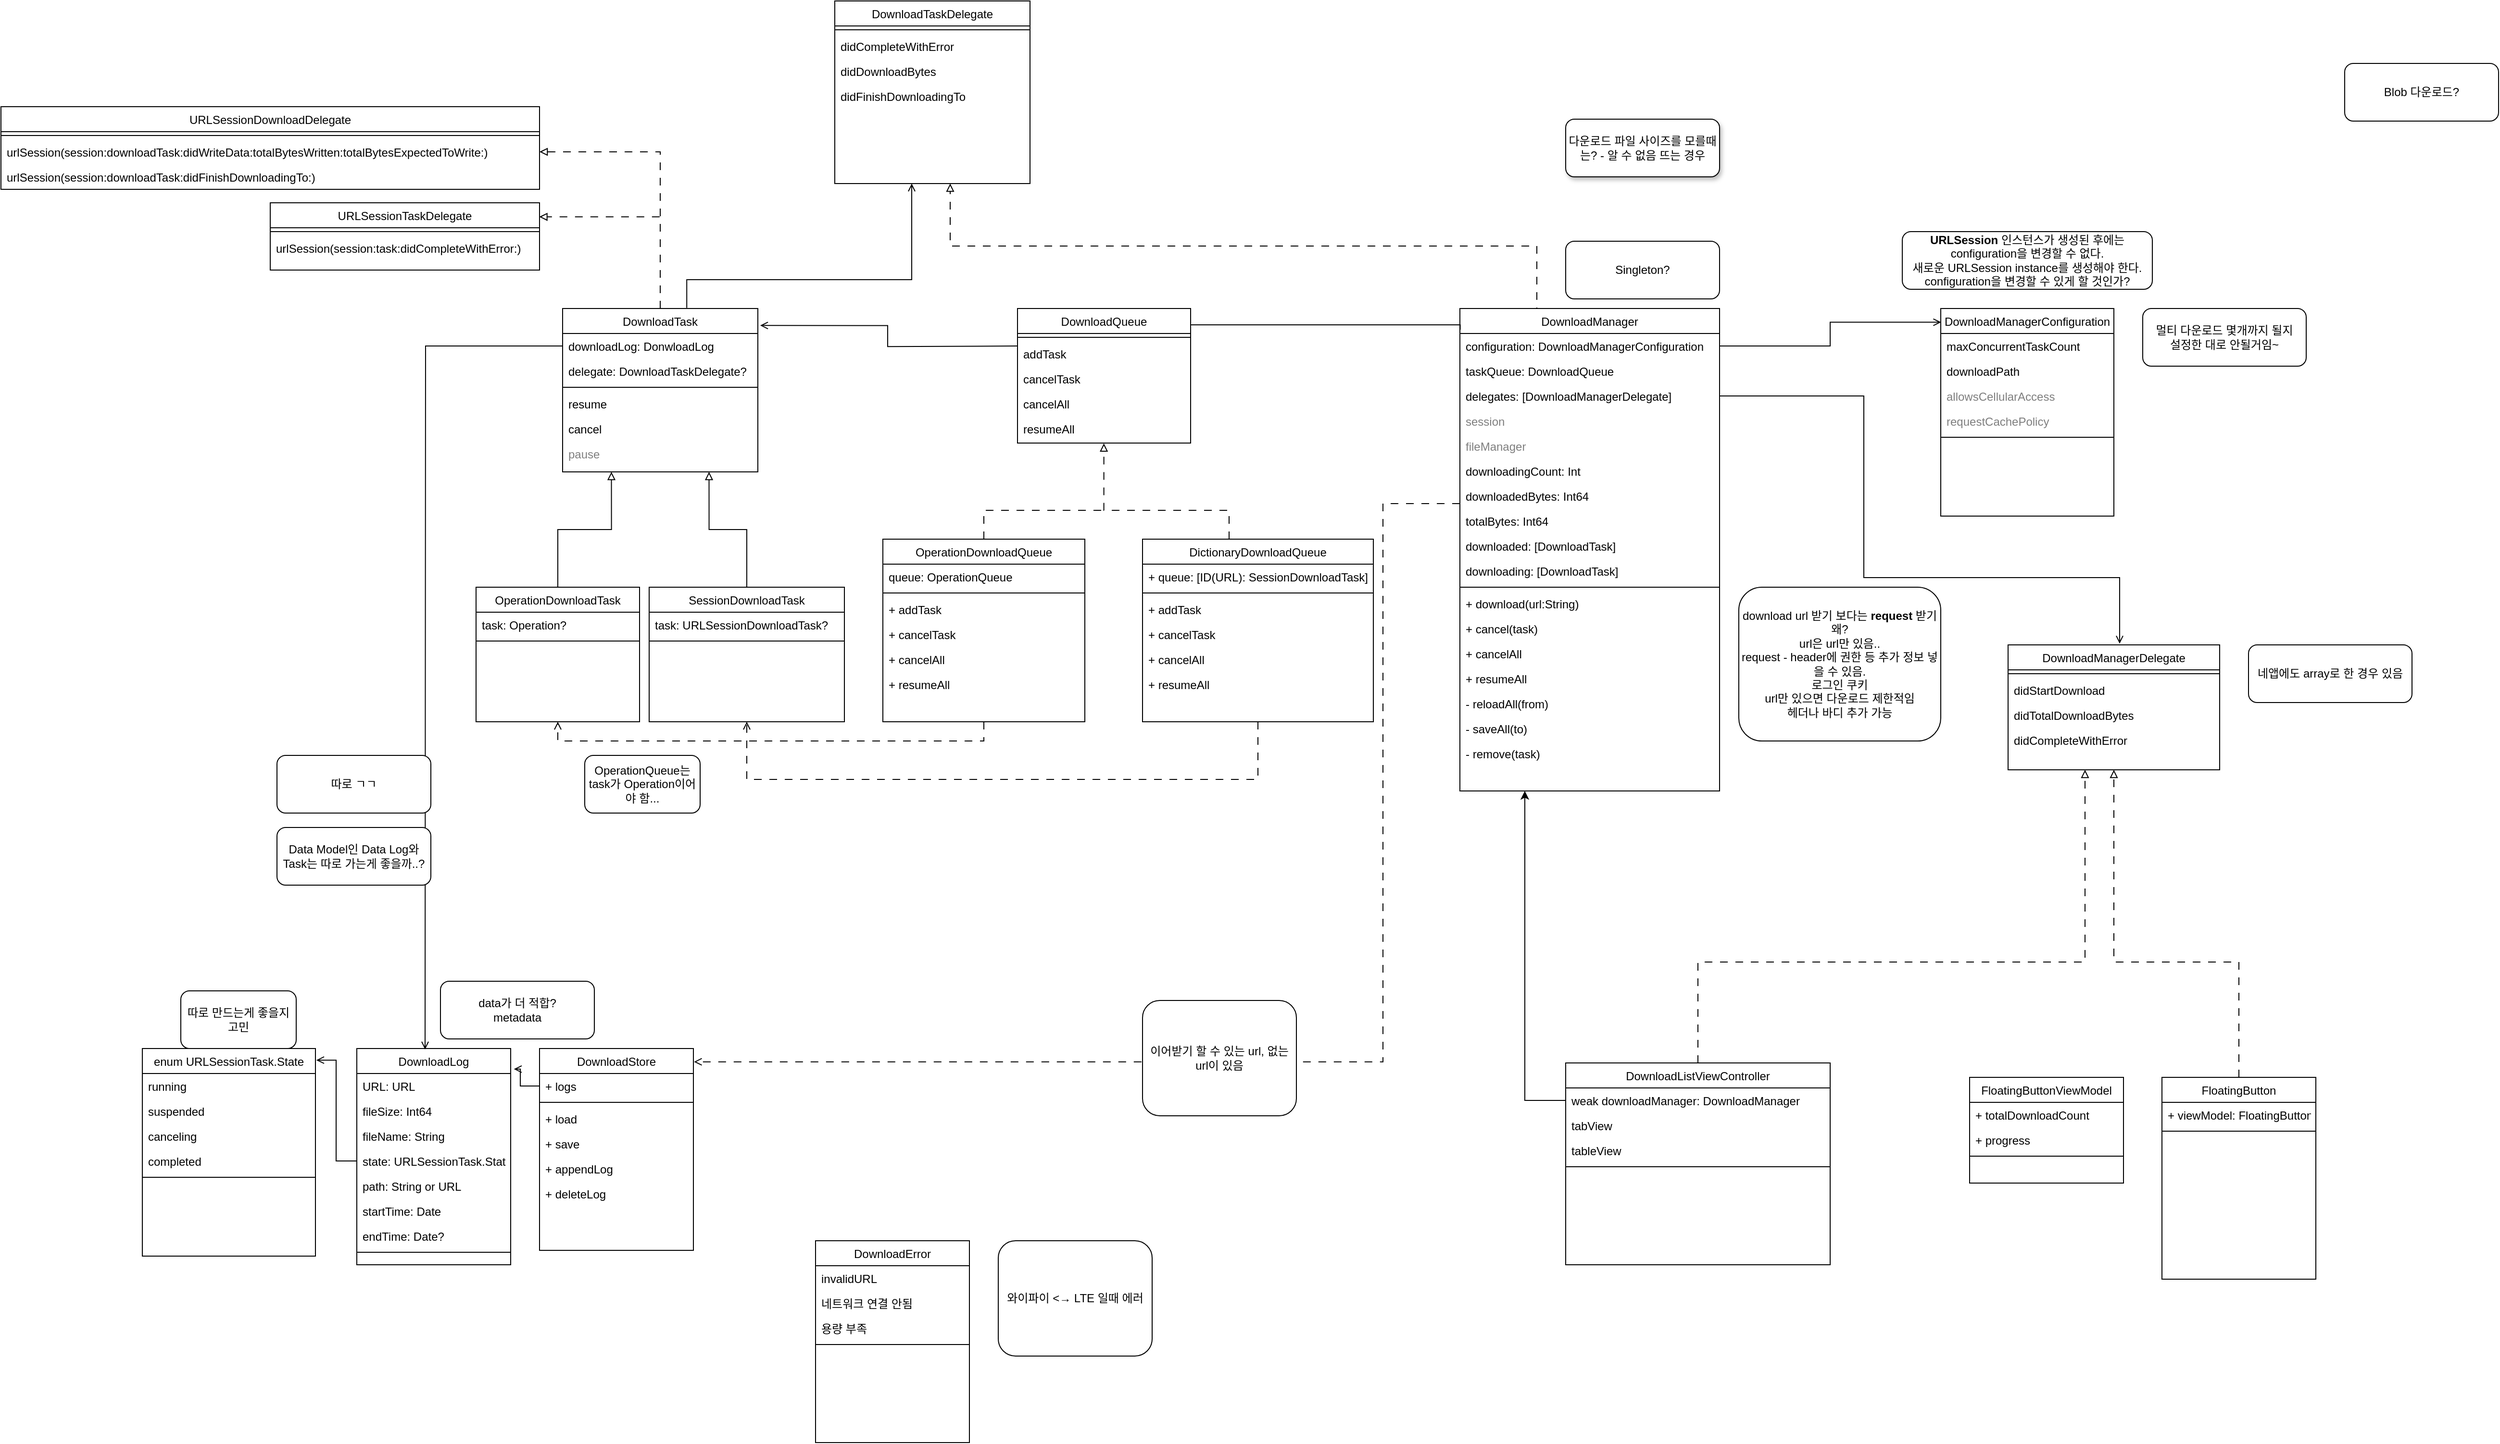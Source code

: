 <mxfile version="24.7.8">
  <diagram id="C5RBs43oDa-KdzZeNtuy" name="Page-1">
    <mxGraphModel dx="4734" dy="3433" grid="1" gridSize="10" guides="1" tooltips="1" connect="1" arrows="1" fold="1" page="1" pageScale="1" pageWidth="827" pageHeight="1169" math="0" shadow="0">
      <root>
        <mxCell id="WIyWlLk6GJQsqaUBKTNV-0" />
        <mxCell id="WIyWlLk6GJQsqaUBKTNV-1" parent="WIyWlLk6GJQsqaUBKTNV-0" />
        <mxCell id="nw4yl1-feg41qcsiGpT8-224" style="edgeStyle=orthogonalEdgeStyle;rounded=0;orthogonalLoop=1;jettySize=auto;html=1;entryX=1;entryY=0.5;entryDx=0;entryDy=0;dashed=1;dashPattern=8 8;endArrow=block;endFill=0;" parent="WIyWlLk6GJQsqaUBKTNV-1" source="zkfFHV4jXpPFQw0GAbJ--0" target="nw4yl1-feg41qcsiGpT8-181" edge="1">
          <mxGeometry relative="1" as="geometry" />
        </mxCell>
        <mxCell id="zkfFHV4jXpPFQw0GAbJ--0" value="DownloadTask" style="swimlane;fontStyle=0;align=center;verticalAlign=top;childLayout=stackLayout;horizontal=1;startSize=26;horizontalStack=0;resizeParent=1;resizeLast=0;collapsible=1;marginBottom=0;rounded=0;shadow=0;strokeWidth=1;" parent="WIyWlLk6GJQsqaUBKTNV-1" vertex="1">
          <mxGeometry x="-413" y="120" width="203" height="170" as="geometry">
            <mxRectangle x="230" y="140" width="160" height="26" as="alternateBounds" />
          </mxGeometry>
        </mxCell>
        <mxCell id="zkfFHV4jXpPFQw0GAbJ--2" value="downloadLog: DonwloadLog" style="text;align=left;verticalAlign=top;spacingLeft=4;spacingRight=4;overflow=hidden;rotatable=0;points=[[0,0.5],[1,0.5]];portConstraint=eastwest;rounded=0;shadow=0;html=0;" parent="zkfFHV4jXpPFQw0GAbJ--0" vertex="1">
          <mxGeometry y="26" width="203" height="26" as="geometry" />
        </mxCell>
        <mxCell id="zkfFHV4jXpPFQw0GAbJ--1" value="delegate: DownloadTaskDelegate?" style="text;align=left;verticalAlign=top;spacingLeft=4;spacingRight=4;overflow=hidden;rotatable=0;points=[[0,0.5],[1,0.5]];portConstraint=eastwest;" parent="zkfFHV4jXpPFQw0GAbJ--0" vertex="1">
          <mxGeometry y="52" width="203" height="26" as="geometry" />
        </mxCell>
        <mxCell id="zkfFHV4jXpPFQw0GAbJ--4" value="" style="line;html=1;strokeWidth=1;align=left;verticalAlign=middle;spacingTop=-1;spacingLeft=3;spacingRight=3;rotatable=0;labelPosition=right;points=[];portConstraint=eastwest;" parent="zkfFHV4jXpPFQw0GAbJ--0" vertex="1">
          <mxGeometry y="78" width="203" height="8" as="geometry" />
        </mxCell>
        <mxCell id="nw4yl1-feg41qcsiGpT8-109" value="resume" style="text;align=left;verticalAlign=top;spacingLeft=4;spacingRight=4;overflow=hidden;rotatable=0;points=[[0,0.5],[1,0.5]];portConstraint=eastwest;rounded=0;shadow=0;html=0;" parent="zkfFHV4jXpPFQw0GAbJ--0" vertex="1">
          <mxGeometry y="86" width="203" height="26" as="geometry" />
        </mxCell>
        <mxCell id="nw4yl1-feg41qcsiGpT8-112" value="cancel" style="text;align=left;verticalAlign=top;spacingLeft=4;spacingRight=4;overflow=hidden;rotatable=0;points=[[0,0.5],[1,0.5]];portConstraint=eastwest;rounded=0;shadow=0;html=0;" parent="zkfFHV4jXpPFQw0GAbJ--0" vertex="1">
          <mxGeometry y="112" width="203" height="26" as="geometry" />
        </mxCell>
        <mxCell id="nw4yl1-feg41qcsiGpT8-111" value="pause" style="text;align=left;verticalAlign=top;spacingLeft=4;spacingRight=4;overflow=hidden;rotatable=0;points=[[0,0.5],[1,0.5]];portConstraint=eastwest;rounded=0;shadow=0;html=0;textOpacity=50;" parent="zkfFHV4jXpPFQw0GAbJ--0" vertex="1">
          <mxGeometry y="138" width="203" height="26" as="geometry" />
        </mxCell>
        <mxCell id="zkfFHV4jXpPFQw0GAbJ--17" value="DownloadManager" style="swimlane;fontStyle=0;align=center;verticalAlign=top;childLayout=stackLayout;horizontal=1;startSize=26;horizontalStack=0;resizeParent=1;resizeLast=0;collapsible=1;marginBottom=0;rounded=0;shadow=0;strokeWidth=1;" parent="WIyWlLk6GJQsqaUBKTNV-1" vertex="1">
          <mxGeometry x="520" y="120" width="270" height="502" as="geometry">
            <mxRectangle x="550" y="140" width="160" height="26" as="alternateBounds" />
          </mxGeometry>
        </mxCell>
        <mxCell id="zkfFHV4jXpPFQw0GAbJ--18" value="configuration: DownloadManagerConfiguration" style="text;align=left;verticalAlign=top;spacingLeft=4;spacingRight=4;overflow=hidden;rotatable=0;points=[[0,0.5],[1,0.5]];portConstraint=eastwest;" parent="zkfFHV4jXpPFQw0GAbJ--17" vertex="1">
          <mxGeometry y="26" width="270" height="26" as="geometry" />
        </mxCell>
        <mxCell id="zkfFHV4jXpPFQw0GAbJ--19" value="taskQueue: DownloadQueue" style="text;align=left;verticalAlign=top;spacingLeft=4;spacingRight=4;overflow=hidden;rotatable=0;points=[[0,0.5],[1,0.5]];portConstraint=eastwest;rounded=0;shadow=0;html=0;" parent="zkfFHV4jXpPFQw0GAbJ--17" vertex="1">
          <mxGeometry y="52" width="270" height="26" as="geometry" />
        </mxCell>
        <mxCell id="nw4yl1-feg41qcsiGpT8-95" value="delegates: [DownloadManagerDelegate]" style="text;align=left;verticalAlign=top;spacingLeft=4;spacingRight=4;overflow=hidden;rotatable=0;points=[[0,0.5],[1,0.5]];portConstraint=eastwest;rounded=0;shadow=0;html=0;" parent="zkfFHV4jXpPFQw0GAbJ--17" vertex="1">
          <mxGeometry y="78" width="270" height="26" as="geometry" />
        </mxCell>
        <mxCell id="nw4yl1-feg41qcsiGpT8-125" value="session" style="text;align=left;verticalAlign=top;spacingLeft=4;spacingRight=4;overflow=hidden;rotatable=0;points=[[0,0.5],[1,0.5]];portConstraint=eastwest;rounded=0;shadow=0;html=0;textOpacity=50;" parent="zkfFHV4jXpPFQw0GAbJ--17" vertex="1">
          <mxGeometry y="104" width="270" height="26" as="geometry" />
        </mxCell>
        <mxCell id="nw4yl1-feg41qcsiGpT8-126" value="fileManager" style="text;align=left;verticalAlign=top;spacingLeft=4;spacingRight=4;overflow=hidden;rotatable=0;points=[[0,0.5],[1,0.5]];portConstraint=eastwest;rounded=0;shadow=0;html=0;textOpacity=50;" parent="zkfFHV4jXpPFQw0GAbJ--17" vertex="1">
          <mxGeometry y="130" width="270" height="26" as="geometry" />
        </mxCell>
        <mxCell id="nw4yl1-feg41qcsiGpT8-123" value="downloadingCount: Int" style="text;align=left;verticalAlign=top;spacingLeft=4;spacingRight=4;overflow=hidden;rotatable=0;points=[[0,0.5],[1,0.5]];portConstraint=eastwest;rounded=0;shadow=0;html=0;" parent="zkfFHV4jXpPFQw0GAbJ--17" vertex="1">
          <mxGeometry y="156" width="270" height="26" as="geometry" />
        </mxCell>
        <mxCell id="nw4yl1-feg41qcsiGpT8-124" value="downloadedBytes: Int64" style="text;align=left;verticalAlign=top;spacingLeft=4;spacingRight=4;overflow=hidden;rotatable=0;points=[[0,0.5],[1,0.5]];portConstraint=eastwest;rounded=0;shadow=0;html=0;" parent="zkfFHV4jXpPFQw0GAbJ--17" vertex="1">
          <mxGeometry y="182" width="270" height="26" as="geometry" />
        </mxCell>
        <mxCell id="nw4yl1-feg41qcsiGpT8-122" value="totalBytes: Int64" style="text;align=left;verticalAlign=top;spacingLeft=4;spacingRight=4;overflow=hidden;rotatable=0;points=[[0,0.5],[1,0.5]];portConstraint=eastwest;rounded=0;shadow=0;html=0;" parent="zkfFHV4jXpPFQw0GAbJ--17" vertex="1">
          <mxGeometry y="208" width="270" height="26" as="geometry" />
        </mxCell>
        <mxCell id="nw4yl1-feg41qcsiGpT8-238" value="downloaded: [DownloadTask]" style="text;align=left;verticalAlign=top;spacingLeft=4;spacingRight=4;overflow=hidden;rotatable=0;points=[[0,0.5],[1,0.5]];portConstraint=eastwest;rounded=0;shadow=0;html=0;" parent="zkfFHV4jXpPFQw0GAbJ--17" vertex="1">
          <mxGeometry y="234" width="270" height="26" as="geometry" />
        </mxCell>
        <mxCell id="nw4yl1-feg41qcsiGpT8-237" value="downloading: [DownloadTask]" style="text;align=left;verticalAlign=top;spacingLeft=4;spacingRight=4;overflow=hidden;rotatable=0;points=[[0,0.5],[1,0.5]];portConstraint=eastwest;rounded=0;shadow=0;html=0;" parent="zkfFHV4jXpPFQw0GAbJ--17" vertex="1">
          <mxGeometry y="260" width="270" height="26" as="geometry" />
        </mxCell>
        <mxCell id="zkfFHV4jXpPFQw0GAbJ--23" value="" style="line;html=1;strokeWidth=1;align=left;verticalAlign=middle;spacingTop=-1;spacingLeft=3;spacingRight=3;rotatable=0;labelPosition=right;points=[];portConstraint=eastwest;" parent="zkfFHV4jXpPFQw0GAbJ--17" vertex="1">
          <mxGeometry y="286" width="270" height="8" as="geometry" />
        </mxCell>
        <mxCell id="zkfFHV4jXpPFQw0GAbJ--24" value="+ download(url:String)" style="text;align=left;verticalAlign=top;spacingLeft=4;spacingRight=4;overflow=hidden;rotatable=0;points=[[0,0.5],[1,0.5]];portConstraint=eastwest;" parent="zkfFHV4jXpPFQw0GAbJ--17" vertex="1">
          <mxGeometry y="294" width="270" height="26" as="geometry" />
        </mxCell>
        <mxCell id="nw4yl1-feg41qcsiGpT8-80" value="+ cancel(task)" style="text;align=left;verticalAlign=top;spacingLeft=4;spacingRight=4;overflow=hidden;rotatable=0;points=[[0,0.5],[1,0.5]];portConstraint=eastwest;" parent="zkfFHV4jXpPFQw0GAbJ--17" vertex="1">
          <mxGeometry y="320" width="270" height="26" as="geometry" />
        </mxCell>
        <mxCell id="zkfFHV4jXpPFQw0GAbJ--25" value="+ cancelAll" style="text;align=left;verticalAlign=top;spacingLeft=4;spacingRight=4;overflow=hidden;rotatable=0;points=[[0,0.5],[1,0.5]];portConstraint=eastwest;" parent="zkfFHV4jXpPFQw0GAbJ--17" vertex="1">
          <mxGeometry y="346" width="270" height="26" as="geometry" />
        </mxCell>
        <mxCell id="nw4yl1-feg41qcsiGpT8-79" value="+ resumeAll" style="text;align=left;verticalAlign=top;spacingLeft=4;spacingRight=4;overflow=hidden;rotatable=0;points=[[0,0.5],[1,0.5]];portConstraint=eastwest;" parent="zkfFHV4jXpPFQw0GAbJ--17" vertex="1">
          <mxGeometry y="372" width="270" height="26" as="geometry" />
        </mxCell>
        <mxCell id="nw4yl1-feg41qcsiGpT8-93" value="- reloadAll(from)" style="text;align=left;verticalAlign=top;spacingLeft=4;spacingRight=4;overflow=hidden;rotatable=0;points=[[0,0.5],[1,0.5]];portConstraint=eastwest;" parent="zkfFHV4jXpPFQw0GAbJ--17" vertex="1">
          <mxGeometry y="398" width="270" height="26" as="geometry" />
        </mxCell>
        <mxCell id="nw4yl1-feg41qcsiGpT8-233" value="- saveAll(to)" style="text;align=left;verticalAlign=top;spacingLeft=4;spacingRight=4;overflow=hidden;rotatable=0;points=[[0,0.5],[1,0.5]];portConstraint=eastwest;" parent="zkfFHV4jXpPFQw0GAbJ--17" vertex="1">
          <mxGeometry y="424" width="270" height="26" as="geometry" />
        </mxCell>
        <mxCell id="nw4yl1-feg41qcsiGpT8-94" value="- remove(task)" style="text;align=left;verticalAlign=top;spacingLeft=4;spacingRight=4;overflow=hidden;rotatable=0;points=[[0,0.5],[1,0.5]];portConstraint=eastwest;" parent="zkfFHV4jXpPFQw0GAbJ--17" vertex="1">
          <mxGeometry y="450" width="270" height="26" as="geometry" />
        </mxCell>
        <mxCell id="nw4yl1-feg41qcsiGpT8-0" value="DownloadLog" style="swimlane;fontStyle=0;align=center;verticalAlign=top;childLayout=stackLayout;horizontal=1;startSize=26;horizontalStack=0;resizeParent=1;resizeLast=0;collapsible=1;marginBottom=0;rounded=0;shadow=0;strokeWidth=1;" parent="WIyWlLk6GJQsqaUBKTNV-1" vertex="1">
          <mxGeometry x="-627" y="890" width="160" height="225" as="geometry">
            <mxRectangle x="590" y="410" width="160" height="26" as="alternateBounds" />
          </mxGeometry>
        </mxCell>
        <mxCell id="nw4yl1-feg41qcsiGpT8-1" value="URL: URL" style="text;align=left;verticalAlign=top;spacingLeft=4;spacingRight=4;overflow=hidden;rotatable=0;points=[[0,0.5],[1,0.5]];portConstraint=eastwest;" parent="nw4yl1-feg41qcsiGpT8-0" vertex="1">
          <mxGeometry y="26" width="160" height="26" as="geometry" />
        </mxCell>
        <mxCell id="nw4yl1-feg41qcsiGpT8-2" value="fileSize: Int64" style="text;align=left;verticalAlign=top;spacingLeft=4;spacingRight=4;overflow=hidden;rotatable=0;points=[[0,0.5],[1,0.5]];portConstraint=eastwest;rounded=0;shadow=0;html=0;" parent="nw4yl1-feg41qcsiGpT8-0" vertex="1">
          <mxGeometry y="52" width="160" height="26" as="geometry" />
        </mxCell>
        <mxCell id="nw4yl1-feg41qcsiGpT8-3" value="fileName: String" style="text;align=left;verticalAlign=top;spacingLeft=4;spacingRight=4;overflow=hidden;rotatable=0;points=[[0,0.5],[1,0.5]];portConstraint=eastwest;rounded=0;shadow=0;html=0;" parent="nw4yl1-feg41qcsiGpT8-0" vertex="1">
          <mxGeometry y="78" width="160" height="26" as="geometry" />
        </mxCell>
        <mxCell id="nw4yl1-feg41qcsiGpT8-4" value="state: URLSessionTask.State" style="text;align=left;verticalAlign=top;spacingLeft=4;spacingRight=4;overflow=hidden;rotatable=0;points=[[0,0.5],[1,0.5]];portConstraint=eastwest;rounded=0;shadow=0;html=0;" parent="nw4yl1-feg41qcsiGpT8-0" vertex="1">
          <mxGeometry y="104" width="160" height="26" as="geometry" />
        </mxCell>
        <mxCell id="nw4yl1-feg41qcsiGpT8-11" value="path: String or URL" style="text;align=left;verticalAlign=top;spacingLeft=4;spacingRight=4;overflow=hidden;rotatable=0;points=[[0,0.5],[1,0.5]];portConstraint=eastwest;rounded=0;shadow=0;html=0;" parent="nw4yl1-feg41qcsiGpT8-0" vertex="1">
          <mxGeometry y="130" width="160" height="26" as="geometry" />
        </mxCell>
        <mxCell id="nw4yl1-feg41qcsiGpT8-10" value="startTime: Date" style="text;align=left;verticalAlign=top;spacingLeft=4;spacingRight=4;overflow=hidden;rotatable=0;points=[[0,0.5],[1,0.5]];portConstraint=eastwest;rounded=0;shadow=0;html=0;" parent="nw4yl1-feg41qcsiGpT8-0" vertex="1">
          <mxGeometry y="156" width="160" height="26" as="geometry" />
        </mxCell>
        <mxCell id="nw4yl1-feg41qcsiGpT8-5" value="endTime: Date?" style="text;align=left;verticalAlign=top;spacingLeft=4;spacingRight=4;overflow=hidden;rotatable=0;points=[[0,0.5],[1,0.5]];portConstraint=eastwest;rounded=0;shadow=0;html=0;" parent="nw4yl1-feg41qcsiGpT8-0" vertex="1">
          <mxGeometry y="182" width="160" height="26" as="geometry" />
        </mxCell>
        <mxCell id="nw4yl1-feg41qcsiGpT8-21" value="" style="line;html=1;strokeWidth=1;align=left;verticalAlign=middle;spacingTop=-1;spacingLeft=3;spacingRight=3;rotatable=0;labelPosition=right;points=[];portConstraint=eastwest;" parent="nw4yl1-feg41qcsiGpT8-0" vertex="1">
          <mxGeometry y="208" width="160" height="8" as="geometry" />
        </mxCell>
        <mxCell id="nw4yl1-feg41qcsiGpT8-12" value="DownloadStore" style="swimlane;fontStyle=0;align=center;verticalAlign=top;childLayout=stackLayout;horizontal=1;startSize=26;horizontalStack=0;resizeParent=1;resizeLast=0;collapsible=1;marginBottom=0;rounded=0;shadow=0;strokeWidth=1;" parent="WIyWlLk6GJQsqaUBKTNV-1" vertex="1">
          <mxGeometry x="-437" y="890" width="160" height="210" as="geometry">
            <mxRectangle x="590" y="410" width="160" height="26" as="alternateBounds" />
          </mxGeometry>
        </mxCell>
        <mxCell id="nw4yl1-feg41qcsiGpT8-13" value="+ logs" style="text;align=left;verticalAlign=top;spacingLeft=4;spacingRight=4;overflow=hidden;rotatable=0;points=[[0,0.5],[1,0.5]];portConstraint=eastwest;" parent="nw4yl1-feg41qcsiGpT8-12" vertex="1">
          <mxGeometry y="26" width="160" height="26" as="geometry" />
        </mxCell>
        <mxCell id="nw4yl1-feg41qcsiGpT8-20" value="" style="line;html=1;strokeWidth=1;align=left;verticalAlign=middle;spacingTop=-1;spacingLeft=3;spacingRight=3;rotatable=0;labelPosition=right;points=[];portConstraint=eastwest;" parent="nw4yl1-feg41qcsiGpT8-12" vertex="1">
          <mxGeometry y="52" width="160" height="8" as="geometry" />
        </mxCell>
        <mxCell id="nw4yl1-feg41qcsiGpT8-24" value="+ load" style="text;align=left;verticalAlign=top;spacingLeft=4;spacingRight=4;overflow=hidden;rotatable=0;points=[[0,0.5],[1,0.5]];portConstraint=eastwest;" parent="nw4yl1-feg41qcsiGpT8-12" vertex="1">
          <mxGeometry y="60" width="160" height="26" as="geometry" />
        </mxCell>
        <mxCell id="nw4yl1-feg41qcsiGpT8-25" value="+ save" style="text;align=left;verticalAlign=top;spacingLeft=4;spacingRight=4;overflow=hidden;rotatable=0;points=[[0,0.5],[1,0.5]];portConstraint=eastwest;" parent="nw4yl1-feg41qcsiGpT8-12" vertex="1">
          <mxGeometry y="86" width="160" height="26" as="geometry" />
        </mxCell>
        <mxCell id="nw4yl1-feg41qcsiGpT8-26" value="+ appendLog" style="text;align=left;verticalAlign=top;spacingLeft=4;spacingRight=4;overflow=hidden;rotatable=0;points=[[0,0.5],[1,0.5]];portConstraint=eastwest;" parent="nw4yl1-feg41qcsiGpT8-12" vertex="1">
          <mxGeometry y="112" width="160" height="26" as="geometry" />
        </mxCell>
        <mxCell id="nw4yl1-feg41qcsiGpT8-27" value="+ deleteLog" style="text;align=left;verticalAlign=top;spacingLeft=4;spacingRight=4;overflow=hidden;rotatable=0;points=[[0,0.5],[1,0.5]];portConstraint=eastwest;" parent="nw4yl1-feg41qcsiGpT8-12" vertex="1">
          <mxGeometry y="138" width="160" height="26" as="geometry" />
        </mxCell>
        <mxCell id="nw4yl1-feg41qcsiGpT8-23" value="" style="edgeStyle=orthogonalEdgeStyle;rounded=0;orthogonalLoop=1;jettySize=auto;html=1;endArrow=open;endFill=0;entryX=1.021;entryY=0.095;entryDx=0;entryDy=0;entryPerimeter=0;" parent="WIyWlLk6GJQsqaUBKTNV-1" source="nw4yl1-feg41qcsiGpT8-13" target="nw4yl1-feg41qcsiGpT8-0" edge="1">
          <mxGeometry relative="1" as="geometry" />
        </mxCell>
        <mxCell id="nw4yl1-feg41qcsiGpT8-28" value="DownloadManagerConfiguration" style="swimlane;fontStyle=0;align=center;verticalAlign=top;childLayout=stackLayout;horizontal=1;startSize=26;horizontalStack=0;resizeParent=1;resizeLast=0;collapsible=1;marginBottom=0;rounded=0;shadow=0;strokeWidth=1;" parent="WIyWlLk6GJQsqaUBKTNV-1" vertex="1">
          <mxGeometry x="1020" y="120" width="180" height="216" as="geometry">
            <mxRectangle x="550" y="140" width="160" height="26" as="alternateBounds" />
          </mxGeometry>
        </mxCell>
        <mxCell id="nw4yl1-feg41qcsiGpT8-29" value="maxConcurrentTaskCount" style="text;align=left;verticalAlign=top;spacingLeft=4;spacingRight=4;overflow=hidden;rotatable=0;points=[[0,0.5],[1,0.5]];portConstraint=eastwest;" parent="nw4yl1-feg41qcsiGpT8-28" vertex="1">
          <mxGeometry y="26" width="180" height="26" as="geometry" />
        </mxCell>
        <mxCell id="nw4yl1-feg41qcsiGpT8-30" value="downloadPath" style="text;align=left;verticalAlign=top;spacingLeft=4;spacingRight=4;overflow=hidden;rotatable=0;points=[[0,0.5],[1,0.5]];portConstraint=eastwest;rounded=0;shadow=0;html=0;" parent="nw4yl1-feg41qcsiGpT8-28" vertex="1">
          <mxGeometry y="52" width="180" height="26" as="geometry" />
        </mxCell>
        <mxCell id="nw4yl1-feg41qcsiGpT8-55" value="allowsCellularAccess" style="text;align=left;verticalAlign=top;spacingLeft=4;spacingRight=4;overflow=hidden;rotatable=0;points=[[0,0.5],[1,0.5]];portConstraint=eastwest;rounded=0;shadow=0;html=0;textOpacity=50;" parent="nw4yl1-feg41qcsiGpT8-28" vertex="1">
          <mxGeometry y="78" width="180" height="26" as="geometry" />
        </mxCell>
        <mxCell id="nw4yl1-feg41qcsiGpT8-54" value="requestCachePolicy" style="text;align=left;verticalAlign=top;spacingLeft=4;spacingRight=4;overflow=hidden;rotatable=0;points=[[0,0.5],[1,0.5]];portConstraint=eastwest;rounded=0;shadow=0;html=0;textOpacity=50;" parent="nw4yl1-feg41qcsiGpT8-28" vertex="1">
          <mxGeometry y="104" width="180" height="26" as="geometry" />
        </mxCell>
        <mxCell id="nw4yl1-feg41qcsiGpT8-34" value="" style="line;html=1;strokeWidth=1;align=left;verticalAlign=middle;spacingTop=-1;spacingLeft=3;spacingRight=3;rotatable=0;labelPosition=right;points=[];portConstraint=eastwest;" parent="nw4yl1-feg41qcsiGpT8-28" vertex="1">
          <mxGeometry y="130" width="180" height="8" as="geometry" />
        </mxCell>
        <mxCell id="nw4yl1-feg41qcsiGpT8-43" value="enum URLSessionTask.State" style="swimlane;fontStyle=0;align=center;verticalAlign=top;childLayout=stackLayout;horizontal=1;startSize=26;horizontalStack=0;resizeParent=1;resizeLast=0;collapsible=1;marginBottom=0;rounded=0;shadow=0;strokeWidth=1;" parent="WIyWlLk6GJQsqaUBKTNV-1" vertex="1">
          <mxGeometry x="-850" y="890" width="180" height="216" as="geometry">
            <mxRectangle x="550" y="140" width="160" height="26" as="alternateBounds" />
          </mxGeometry>
        </mxCell>
        <mxCell id="nw4yl1-feg41qcsiGpT8-44" value="running" style="text;align=left;verticalAlign=top;spacingLeft=4;spacingRight=4;overflow=hidden;rotatable=0;points=[[0,0.5],[1,0.5]];portConstraint=eastwest;" parent="nw4yl1-feg41qcsiGpT8-43" vertex="1">
          <mxGeometry y="26" width="180" height="26" as="geometry" />
        </mxCell>
        <mxCell id="nw4yl1-feg41qcsiGpT8-45" value="suspended" style="text;align=left;verticalAlign=top;spacingLeft=4;spacingRight=4;overflow=hidden;rotatable=0;points=[[0,0.5],[1,0.5]];portConstraint=eastwest;rounded=0;shadow=0;html=0;" parent="nw4yl1-feg41qcsiGpT8-43" vertex="1">
          <mxGeometry y="52" width="180" height="26" as="geometry" />
        </mxCell>
        <mxCell id="nw4yl1-feg41qcsiGpT8-46" value="canceling" style="text;align=left;verticalAlign=top;spacingLeft=4;spacingRight=4;overflow=hidden;rotatable=0;points=[[0,0.5],[1,0.5]];portConstraint=eastwest;rounded=0;shadow=0;html=0;" parent="nw4yl1-feg41qcsiGpT8-43" vertex="1">
          <mxGeometry y="78" width="180" height="26" as="geometry" />
        </mxCell>
        <mxCell id="nw4yl1-feg41qcsiGpT8-47" value="completed" style="text;align=left;verticalAlign=top;spacingLeft=4;spacingRight=4;overflow=hidden;rotatable=0;points=[[0,0.5],[1,0.5]];portConstraint=eastwest;rounded=0;shadow=0;html=0;" parent="nw4yl1-feg41qcsiGpT8-43" vertex="1">
          <mxGeometry y="104" width="180" height="26" as="geometry" />
        </mxCell>
        <mxCell id="nw4yl1-feg41qcsiGpT8-49" value="" style="line;html=1;strokeWidth=1;align=left;verticalAlign=middle;spacingTop=-1;spacingLeft=3;spacingRight=3;rotatable=0;labelPosition=right;points=[];portConstraint=eastwest;" parent="nw4yl1-feg41qcsiGpT8-43" vertex="1">
          <mxGeometry y="130" width="180" height="8" as="geometry" />
        </mxCell>
        <mxCell id="nw4yl1-feg41qcsiGpT8-52" value="" style="edgeStyle=orthogonalEdgeStyle;rounded=0;orthogonalLoop=1;jettySize=auto;html=1;entryX=1.005;entryY=0.056;entryDx=0;entryDy=0;entryPerimeter=0;endArrow=open;endFill=0;" parent="WIyWlLk6GJQsqaUBKTNV-1" source="nw4yl1-feg41qcsiGpT8-4" target="nw4yl1-feg41qcsiGpT8-43" edge="1">
          <mxGeometry relative="1" as="geometry" />
        </mxCell>
        <mxCell id="nw4yl1-feg41qcsiGpT8-188" style="edgeStyle=orthogonalEdgeStyle;rounded=0;orthogonalLoop=1;jettySize=auto;html=1;dashed=1;dashPattern=8 8;endArrow=block;endFill=0;exitX=0.5;exitY=0;exitDx=0;exitDy=0;" parent="WIyWlLk6GJQsqaUBKTNV-1" source="zkfFHV4jXpPFQw0GAbJ--17" edge="1">
          <mxGeometry relative="1" as="geometry">
            <mxPoint x="-10" y="-10" as="targetPoint" />
            <Array as="points">
              <mxPoint x="600" y="55" />
              <mxPoint x="-10" y="55" />
            </Array>
          </mxGeometry>
        </mxCell>
        <mxCell id="nw4yl1-feg41qcsiGpT8-64" value="DownloadQueue" style="swimlane;fontStyle=0;align=center;verticalAlign=top;childLayout=stackLayout;horizontal=1;startSize=26;horizontalStack=0;resizeParent=1;resizeLast=0;collapsible=1;marginBottom=0;rounded=0;shadow=0;strokeWidth=1;" parent="WIyWlLk6GJQsqaUBKTNV-1" vertex="1">
          <mxGeometry x="60" y="120" width="180" height="140" as="geometry">
            <mxRectangle x="550" y="140" width="160" height="26" as="alternateBounds" />
          </mxGeometry>
        </mxCell>
        <mxCell id="nw4yl1-feg41qcsiGpT8-71" value="" style="line;html=1;strokeWidth=1;align=left;verticalAlign=middle;spacingTop=-1;spacingLeft=3;spacingRight=3;rotatable=0;labelPosition=right;points=[];portConstraint=eastwest;" parent="nw4yl1-feg41qcsiGpT8-64" vertex="1">
          <mxGeometry y="26" width="180" height="8" as="geometry" />
        </mxCell>
        <mxCell id="nw4yl1-feg41qcsiGpT8-69" value="addTask" style="text;align=left;verticalAlign=top;spacingLeft=4;spacingRight=4;overflow=hidden;rotatable=0;points=[[0,0.5],[1,0.5]];portConstraint=eastwest;rounded=0;shadow=0;html=0;" parent="nw4yl1-feg41qcsiGpT8-64" vertex="1">
          <mxGeometry y="34" width="180" height="26" as="geometry" />
        </mxCell>
        <mxCell id="nw4yl1-feg41qcsiGpT8-72" value="cancelTask" style="text;align=left;verticalAlign=top;spacingLeft=4;spacingRight=4;overflow=hidden;rotatable=0;points=[[0,0.5],[1,0.5]];portConstraint=eastwest;rounded=0;shadow=0;html=0;" parent="nw4yl1-feg41qcsiGpT8-64" vertex="1">
          <mxGeometry y="60" width="180" height="26" as="geometry" />
        </mxCell>
        <mxCell id="nw4yl1-feg41qcsiGpT8-73" value="cancelAll" style="text;align=left;verticalAlign=top;spacingLeft=4;spacingRight=4;overflow=hidden;rotatable=0;points=[[0,0.5],[1,0.5]];portConstraint=eastwest;rounded=0;shadow=0;html=0;" parent="nw4yl1-feg41qcsiGpT8-64" vertex="1">
          <mxGeometry y="86" width="180" height="26" as="geometry" />
        </mxCell>
        <mxCell id="nw4yl1-feg41qcsiGpT8-74" value="resumeAll" style="text;align=left;verticalAlign=top;spacingLeft=4;spacingRight=4;overflow=hidden;rotatable=0;points=[[0,0.5],[1,0.5]];portConstraint=eastwest;rounded=0;shadow=0;html=0;" parent="nw4yl1-feg41qcsiGpT8-64" vertex="1">
          <mxGeometry y="112" width="180" height="26" as="geometry" />
        </mxCell>
        <mxCell id="nw4yl1-feg41qcsiGpT8-76" value="" style="edgeStyle=orthogonalEdgeStyle;rounded=0;orthogonalLoop=1;jettySize=auto;html=1;endArrow=open;endFill=0;" parent="WIyWlLk6GJQsqaUBKTNV-1" source="zkfFHV4jXpPFQw0GAbJ--2" edge="1">
          <mxGeometry relative="1" as="geometry">
            <mxPoint x="-556" y="891" as="targetPoint" />
          </mxGeometry>
        </mxCell>
        <mxCell id="nw4yl1-feg41qcsiGpT8-78" value="Data Model인 Data Log와 Task는 따로 가는게 좋을까..?" style="rounded=1;whiteSpace=wrap;html=1;" parent="WIyWlLk6GJQsqaUBKTNV-1" vertex="1">
          <mxGeometry x="-710" y="660" width="160" height="60" as="geometry" />
        </mxCell>
        <mxCell id="nw4yl1-feg41qcsiGpT8-103" value="" style="edgeStyle=orthogonalEdgeStyle;rounded=0;orthogonalLoop=1;jettySize=auto;html=1;endArrow=block;endFill=0;dashed=1;dashPattern=8 8;entryX=0.499;entryY=1.093;entryDx=0;entryDy=0;entryPerimeter=0;" parent="WIyWlLk6GJQsqaUBKTNV-1" source="nw4yl1-feg41qcsiGpT8-96" target="nw4yl1-feg41qcsiGpT8-74" edge="1">
          <mxGeometry relative="1" as="geometry">
            <mxPoint x="280" y="310" as="targetPoint" />
            <Array as="points">
              <mxPoint x="280" y="330" />
              <mxPoint x="150" y="330" />
            </Array>
          </mxGeometry>
        </mxCell>
        <mxCell id="nw4yl1-feg41qcsiGpT8-227" style="edgeStyle=orthogonalEdgeStyle;rounded=0;orthogonalLoop=1;jettySize=auto;html=1;entryX=0.5;entryY=1;entryDx=0;entryDy=0;dashed=1;dashPattern=8 8;endArrow=open;endFill=0;" parent="WIyWlLk6GJQsqaUBKTNV-1" source="nw4yl1-feg41qcsiGpT8-96" target="nw4yl1-feg41qcsiGpT8-205" edge="1">
          <mxGeometry relative="1" as="geometry">
            <Array as="points">
              <mxPoint x="310" y="610" />
              <mxPoint x="-221" y="610" />
            </Array>
          </mxGeometry>
        </mxCell>
        <mxCell id="nw4yl1-feg41qcsiGpT8-96" value="DictionaryDownloadQueue" style="swimlane;fontStyle=0;align=center;verticalAlign=top;childLayout=stackLayout;horizontal=1;startSize=26;horizontalStack=0;resizeParent=1;resizeLast=0;collapsible=1;marginBottom=0;rounded=0;shadow=0;strokeWidth=1;" parent="WIyWlLk6GJQsqaUBKTNV-1" vertex="1">
          <mxGeometry x="190" y="360" width="240" height="190" as="geometry">
            <mxRectangle x="550" y="140" width="160" height="26" as="alternateBounds" />
          </mxGeometry>
        </mxCell>
        <mxCell id="nw4yl1-feg41qcsiGpT8-97" value="+ queue: [ID(URL): SessionDownloadTask]" style="text;align=left;verticalAlign=top;spacingLeft=4;spacingRight=4;overflow=hidden;rotatable=0;points=[[0,0.5],[1,0.5]];portConstraint=eastwest;" parent="nw4yl1-feg41qcsiGpT8-96" vertex="1">
          <mxGeometry y="26" width="240" height="26" as="geometry" />
        </mxCell>
        <mxCell id="nw4yl1-feg41qcsiGpT8-98" value="" style="line;html=1;strokeWidth=1;align=left;verticalAlign=middle;spacingTop=-1;spacingLeft=3;spacingRight=3;rotatable=0;labelPosition=right;points=[];portConstraint=eastwest;" parent="nw4yl1-feg41qcsiGpT8-96" vertex="1">
          <mxGeometry y="52" width="240" height="8" as="geometry" />
        </mxCell>
        <mxCell id="nw4yl1-feg41qcsiGpT8-99" value="+ addTask" style="text;align=left;verticalAlign=top;spacingLeft=4;spacingRight=4;overflow=hidden;rotatable=0;points=[[0,0.5],[1,0.5]];portConstraint=eastwest;rounded=0;shadow=0;html=0;" parent="nw4yl1-feg41qcsiGpT8-96" vertex="1">
          <mxGeometry y="60" width="240" height="26" as="geometry" />
        </mxCell>
        <mxCell id="nw4yl1-feg41qcsiGpT8-100" value="+ cancelTask" style="text;align=left;verticalAlign=top;spacingLeft=4;spacingRight=4;overflow=hidden;rotatable=0;points=[[0,0.5],[1,0.5]];portConstraint=eastwest;rounded=0;shadow=0;html=0;" parent="nw4yl1-feg41qcsiGpT8-96" vertex="1">
          <mxGeometry y="86" width="240" height="26" as="geometry" />
        </mxCell>
        <mxCell id="nw4yl1-feg41qcsiGpT8-101" value="+ cancelAll" style="text;align=left;verticalAlign=top;spacingLeft=4;spacingRight=4;overflow=hidden;rotatable=0;points=[[0,0.5],[1,0.5]];portConstraint=eastwest;rounded=0;shadow=0;html=0;" parent="nw4yl1-feg41qcsiGpT8-96" vertex="1">
          <mxGeometry y="112" width="240" height="26" as="geometry" />
        </mxCell>
        <mxCell id="nw4yl1-feg41qcsiGpT8-102" value="+ resumeAll" style="text;align=left;verticalAlign=top;spacingLeft=4;spacingRight=4;overflow=hidden;rotatable=0;points=[[0,0.5],[1,0.5]];portConstraint=eastwest;rounded=0;shadow=0;html=0;" parent="nw4yl1-feg41qcsiGpT8-96" vertex="1">
          <mxGeometry y="138" width="240" height="26" as="geometry" />
        </mxCell>
        <mxCell id="nw4yl1-feg41qcsiGpT8-105" value="따로 만드는게 좋을지&lt;div&gt;고민&lt;/div&gt;" style="rounded=1;whiteSpace=wrap;html=1;" parent="WIyWlLk6GJQsqaUBKTNV-1" vertex="1">
          <mxGeometry x="-810" y="830" width="120" height="60" as="geometry" />
        </mxCell>
        <mxCell id="nw4yl1-feg41qcsiGpT8-108" style="edgeStyle=orthogonalEdgeStyle;rounded=0;orthogonalLoop=1;jettySize=auto;html=1;endArrow=none;endFill=0;exitX=0.001;exitY=0.044;exitDx=0;exitDy=0;exitPerimeter=0;" parent="WIyWlLk6GJQsqaUBKTNV-1" source="zkfFHV4jXpPFQw0GAbJ--17" target="nw4yl1-feg41qcsiGpT8-64" edge="1">
          <mxGeometry relative="1" as="geometry">
            <Array as="points">
              <mxPoint x="480" y="137" />
              <mxPoint x="480" y="137" />
            </Array>
          </mxGeometry>
        </mxCell>
        <mxCell id="nw4yl1-feg41qcsiGpT8-114" style="edgeStyle=orthogonalEdgeStyle;rounded=0;orthogonalLoop=1;jettySize=auto;html=1;entryX=0.002;entryY=0.066;entryDx=0;entryDy=0;entryPerimeter=0;endArrow=open;endFill=0;" parent="WIyWlLk6GJQsqaUBKTNV-1" source="zkfFHV4jXpPFQw0GAbJ--18" target="nw4yl1-feg41qcsiGpT8-28" edge="1">
          <mxGeometry relative="1" as="geometry" />
        </mxCell>
        <mxCell id="nw4yl1-feg41qcsiGpT8-115" style="edgeStyle=orthogonalEdgeStyle;rounded=0;orthogonalLoop=1;jettySize=auto;html=1;entryX=1.004;entryY=0.066;entryDx=0;entryDy=0;entryPerimeter=0;endArrow=open;endFill=0;dashed=1;dashPattern=8 8;exitX=0;exitY=0.5;exitDx=0;exitDy=0;" parent="WIyWlLk6GJQsqaUBKTNV-1" source="nw4yl1-feg41qcsiGpT8-93" target="nw4yl1-feg41qcsiGpT8-12" edge="1">
          <mxGeometry relative="1" as="geometry">
            <mxPoint x="519" y="351" as="sourcePoint" />
            <Array as="points">
              <mxPoint x="520" y="323" />
              <mxPoint x="440" y="323" />
              <mxPoint x="440" y="904" />
            </Array>
          </mxGeometry>
        </mxCell>
        <mxCell id="nw4yl1-feg41qcsiGpT8-117" value="&lt;b&gt;URLSession&amp;nbsp;&lt;/b&gt;인스턴스가 생성된 후에는 configuration을 변경할 수 없다.&lt;br&gt;새로운 URLSession instance를 생성해야 한다.&lt;div&gt;configuration을 변경할 수 있게 할 것인가?&lt;/div&gt;" style="rounded=1;whiteSpace=wrap;html=1;" parent="WIyWlLk6GJQsqaUBKTNV-1" vertex="1">
          <mxGeometry x="980" y="40" width="260" height="60" as="geometry" />
        </mxCell>
        <mxCell id="nw4yl1-feg41qcsiGpT8-119" style="edgeStyle=orthogonalEdgeStyle;rounded=0;orthogonalLoop=1;jettySize=auto;html=1;entryX=1.012;entryY=0.104;entryDx=0;entryDy=0;entryPerimeter=0;endArrow=open;endFill=0;" parent="WIyWlLk6GJQsqaUBKTNV-1" target="zkfFHV4jXpPFQw0GAbJ--0" edge="1">
          <mxGeometry relative="1" as="geometry">
            <mxPoint x="60.0" y="159.053" as="sourcePoint" />
          </mxGeometry>
        </mxCell>
        <mxCell id="nw4yl1-feg41qcsiGpT8-135" style="edgeStyle=orthogonalEdgeStyle;rounded=0;orthogonalLoop=1;jettySize=auto;html=1;dashed=1;dashPattern=8 8;endArrow=none;endFill=0;exitX=0.5;exitY=0;exitDx=0;exitDy=0;" parent="WIyWlLk6GJQsqaUBKTNV-1" source="nw4yl1-feg41qcsiGpT8-127" edge="1">
          <mxGeometry relative="1" as="geometry">
            <mxPoint x="150" y="330" as="targetPoint" />
            <Array as="points">
              <mxPoint x="25" y="330" />
            </Array>
          </mxGeometry>
        </mxCell>
        <mxCell id="nw4yl1-feg41qcsiGpT8-226" style="edgeStyle=orthogonalEdgeStyle;rounded=0;orthogonalLoop=1;jettySize=auto;html=1;entryX=0.5;entryY=1;entryDx=0;entryDy=0;dashed=1;dashPattern=8 8;endArrow=open;endFill=0;" parent="WIyWlLk6GJQsqaUBKTNV-1" source="nw4yl1-feg41qcsiGpT8-127" target="nw4yl1-feg41qcsiGpT8-213" edge="1">
          <mxGeometry relative="1" as="geometry">
            <Array as="points">
              <mxPoint x="25" y="570" />
              <mxPoint x="-418" y="570" />
            </Array>
          </mxGeometry>
        </mxCell>
        <mxCell id="nw4yl1-feg41qcsiGpT8-127" value="OperationDownloadQueue" style="swimlane;fontStyle=0;align=center;verticalAlign=top;childLayout=stackLayout;horizontal=1;startSize=26;horizontalStack=0;resizeParent=1;resizeLast=0;collapsible=1;marginBottom=0;rounded=0;shadow=0;strokeWidth=1;" parent="WIyWlLk6GJQsqaUBKTNV-1" vertex="1">
          <mxGeometry x="-80" y="360" width="210" height="190" as="geometry">
            <mxRectangle x="550" y="140" width="160" height="26" as="alternateBounds" />
          </mxGeometry>
        </mxCell>
        <mxCell id="nw4yl1-feg41qcsiGpT8-128" value="queue: OperationQueue" style="text;align=left;verticalAlign=top;spacingLeft=4;spacingRight=4;overflow=hidden;rotatable=0;points=[[0,0.5],[1,0.5]];portConstraint=eastwest;" parent="nw4yl1-feg41qcsiGpT8-127" vertex="1">
          <mxGeometry y="26" width="210" height="26" as="geometry" />
        </mxCell>
        <mxCell id="nw4yl1-feg41qcsiGpT8-129" value="" style="line;html=1;strokeWidth=1;align=left;verticalAlign=middle;spacingTop=-1;spacingLeft=3;spacingRight=3;rotatable=0;labelPosition=right;points=[];portConstraint=eastwest;" parent="nw4yl1-feg41qcsiGpT8-127" vertex="1">
          <mxGeometry y="52" width="210" height="8" as="geometry" />
        </mxCell>
        <mxCell id="nw4yl1-feg41qcsiGpT8-130" value="+ addTask" style="text;align=left;verticalAlign=top;spacingLeft=4;spacingRight=4;overflow=hidden;rotatable=0;points=[[0,0.5],[1,0.5]];portConstraint=eastwest;rounded=0;shadow=0;html=0;" parent="nw4yl1-feg41qcsiGpT8-127" vertex="1">
          <mxGeometry y="60" width="210" height="26" as="geometry" />
        </mxCell>
        <mxCell id="nw4yl1-feg41qcsiGpT8-131" value="+ cancelTask" style="text;align=left;verticalAlign=top;spacingLeft=4;spacingRight=4;overflow=hidden;rotatable=0;points=[[0,0.5],[1,0.5]];portConstraint=eastwest;rounded=0;shadow=0;html=0;" parent="nw4yl1-feg41qcsiGpT8-127" vertex="1">
          <mxGeometry y="86" width="210" height="26" as="geometry" />
        </mxCell>
        <mxCell id="nw4yl1-feg41qcsiGpT8-132" value="+ cancelAll" style="text;align=left;verticalAlign=top;spacingLeft=4;spacingRight=4;overflow=hidden;rotatable=0;points=[[0,0.5],[1,0.5]];portConstraint=eastwest;rounded=0;shadow=0;html=0;" parent="nw4yl1-feg41qcsiGpT8-127" vertex="1">
          <mxGeometry y="112" width="210" height="26" as="geometry" />
        </mxCell>
        <mxCell id="nw4yl1-feg41qcsiGpT8-133" value="+ resumeAll" style="text;align=left;verticalAlign=top;spacingLeft=4;spacingRight=4;overflow=hidden;rotatable=0;points=[[0,0.5],[1,0.5]];portConstraint=eastwest;rounded=0;shadow=0;html=0;" parent="nw4yl1-feg41qcsiGpT8-127" vertex="1">
          <mxGeometry y="138" width="210" height="26" as="geometry" />
        </mxCell>
        <mxCell id="nw4yl1-feg41qcsiGpT8-239" style="edgeStyle=orthogonalEdgeStyle;rounded=0;orthogonalLoop=1;jettySize=auto;html=1;entryX=0.5;entryY=1;entryDx=0;entryDy=0;dashed=1;dashPattern=8 8;endArrow=block;endFill=0;" parent="WIyWlLk6GJQsqaUBKTNV-1" source="nw4yl1-feg41qcsiGpT8-136" target="nw4yl1-feg41qcsiGpT8-189" edge="1">
          <mxGeometry relative="1" as="geometry">
            <Array as="points">
              <mxPoint x="1330" y="800" />
              <mxPoint x="1200" y="800" />
            </Array>
          </mxGeometry>
        </mxCell>
        <mxCell id="nw4yl1-feg41qcsiGpT8-136" value="FloatingButton" style="swimlane;fontStyle=0;align=center;verticalAlign=top;childLayout=stackLayout;horizontal=1;startSize=26;horizontalStack=0;resizeParent=1;resizeLast=0;collapsible=1;marginBottom=0;rounded=0;shadow=0;strokeWidth=1;" parent="WIyWlLk6GJQsqaUBKTNV-1" vertex="1">
          <mxGeometry x="1250" y="920" width="160" height="210" as="geometry">
            <mxRectangle x="590" y="410" width="160" height="26" as="alternateBounds" />
          </mxGeometry>
        </mxCell>
        <mxCell id="nw4yl1-feg41qcsiGpT8-137" value="+ viewModel: FloatingButtonViewModel" style="text;align=left;verticalAlign=top;spacingLeft=4;spacingRight=4;overflow=hidden;rotatable=0;points=[[0,0.5],[1,0.5]];portConstraint=eastwest;" parent="nw4yl1-feg41qcsiGpT8-136" vertex="1">
          <mxGeometry y="26" width="160" height="26" as="geometry" />
        </mxCell>
        <mxCell id="nw4yl1-feg41qcsiGpT8-138" value="" style="line;html=1;strokeWidth=1;align=left;verticalAlign=middle;spacingTop=-1;spacingLeft=3;spacingRight=3;rotatable=0;labelPosition=right;points=[];portConstraint=eastwest;" parent="nw4yl1-feg41qcsiGpT8-136" vertex="1">
          <mxGeometry y="52" width="160" height="8" as="geometry" />
        </mxCell>
        <mxCell id="nw4yl1-feg41qcsiGpT8-143" value="FloatingButtonViewModel" style="swimlane;fontStyle=0;align=center;verticalAlign=top;childLayout=stackLayout;horizontal=1;startSize=26;horizontalStack=0;resizeParent=1;resizeLast=0;collapsible=1;marginBottom=0;rounded=0;shadow=0;strokeWidth=1;" parent="WIyWlLk6GJQsqaUBKTNV-1" vertex="1">
          <mxGeometry x="1050" y="920" width="160" height="110" as="geometry">
            <mxRectangle x="590" y="410" width="160" height="26" as="alternateBounds" />
          </mxGeometry>
        </mxCell>
        <mxCell id="nw4yl1-feg41qcsiGpT8-144" value="+ totalDownloadCount" style="text;align=left;verticalAlign=top;spacingLeft=4;spacingRight=4;overflow=hidden;rotatable=0;points=[[0,0.5],[1,0.5]];portConstraint=eastwest;" parent="nw4yl1-feg41qcsiGpT8-143" vertex="1">
          <mxGeometry y="26" width="160" height="26" as="geometry" />
        </mxCell>
        <mxCell id="nw4yl1-feg41qcsiGpT8-150" value="+ progress" style="text;align=left;verticalAlign=top;spacingLeft=4;spacingRight=4;overflow=hidden;rotatable=0;points=[[0,0.5],[1,0.5]];portConstraint=eastwest;" parent="nw4yl1-feg41qcsiGpT8-143" vertex="1">
          <mxGeometry y="52" width="160" height="26" as="geometry" />
        </mxCell>
        <mxCell id="nw4yl1-feg41qcsiGpT8-145" value="" style="line;html=1;strokeWidth=1;align=left;verticalAlign=middle;spacingTop=-1;spacingLeft=3;spacingRight=3;rotatable=0;labelPosition=right;points=[];portConstraint=eastwest;" parent="nw4yl1-feg41qcsiGpT8-143" vertex="1">
          <mxGeometry y="78" width="160" height="8" as="geometry" />
        </mxCell>
        <mxCell id="nw4yl1-feg41qcsiGpT8-154" value="DownloadError" style="swimlane;fontStyle=0;align=center;verticalAlign=top;childLayout=stackLayout;horizontal=1;startSize=26;horizontalStack=0;resizeParent=1;resizeLast=0;collapsible=1;marginBottom=0;rounded=0;shadow=0;strokeWidth=1;" parent="WIyWlLk6GJQsqaUBKTNV-1" vertex="1">
          <mxGeometry x="-150" y="1090" width="160" height="210" as="geometry">
            <mxRectangle x="590" y="410" width="160" height="26" as="alternateBounds" />
          </mxGeometry>
        </mxCell>
        <mxCell id="nw4yl1-feg41qcsiGpT8-155" value="invalidURL" style="text;align=left;verticalAlign=top;spacingLeft=4;spacingRight=4;overflow=hidden;rotatable=0;points=[[0,0.5],[1,0.5]];portConstraint=eastwest;" parent="nw4yl1-feg41qcsiGpT8-154" vertex="1">
          <mxGeometry y="26" width="160" height="26" as="geometry" />
        </mxCell>
        <mxCell id="nw4yl1-feg41qcsiGpT8-229" value="네트워크 연결 안됨" style="text;align=left;verticalAlign=top;spacingLeft=4;spacingRight=4;overflow=hidden;rotatable=0;points=[[0,0.5],[1,0.5]];portConstraint=eastwest;" parent="nw4yl1-feg41qcsiGpT8-154" vertex="1">
          <mxGeometry y="52" width="160" height="26" as="geometry" />
        </mxCell>
        <mxCell id="nw4yl1-feg41qcsiGpT8-230" value="용량 부족" style="text;align=left;verticalAlign=top;spacingLeft=4;spacingRight=4;overflow=hidden;rotatable=0;points=[[0,0.5],[1,0.5]];portConstraint=eastwest;" parent="nw4yl1-feg41qcsiGpT8-154" vertex="1">
          <mxGeometry y="78" width="160" height="26" as="geometry" />
        </mxCell>
        <mxCell id="nw4yl1-feg41qcsiGpT8-156" value="" style="line;html=1;strokeWidth=1;align=left;verticalAlign=middle;spacingTop=-1;spacingLeft=3;spacingRight=3;rotatable=0;labelPosition=right;points=[];portConstraint=eastwest;" parent="nw4yl1-feg41qcsiGpT8-154" vertex="1">
          <mxGeometry y="104" width="160" height="8" as="geometry" />
        </mxCell>
        <mxCell id="TpUF5XxTDp0fg7IAZ15s-13" style="edgeStyle=orthogonalEdgeStyle;rounded=0;orthogonalLoop=1;jettySize=auto;html=1;dashed=1;dashPattern=8 8;endArrow=block;endFill=0;" edge="1" parent="WIyWlLk6GJQsqaUBKTNV-1" source="nw4yl1-feg41qcsiGpT8-157">
          <mxGeometry relative="1" as="geometry">
            <mxPoint x="1170" y="600" as="targetPoint" />
            <Array as="points">
              <mxPoint x="768" y="800" />
              <mxPoint x="1170" y="800" />
            </Array>
          </mxGeometry>
        </mxCell>
        <mxCell id="nw4yl1-feg41qcsiGpT8-157" value="DownloadListViewController" style="swimlane;fontStyle=0;align=center;verticalAlign=top;childLayout=stackLayout;horizontal=1;startSize=26;horizontalStack=0;resizeParent=1;resizeLast=0;collapsible=1;marginBottom=0;rounded=0;shadow=0;strokeWidth=1;" parent="WIyWlLk6GJQsqaUBKTNV-1" vertex="1">
          <mxGeometry x="630" y="905" width="275" height="210" as="geometry">
            <mxRectangle x="590" y="410" width="160" height="26" as="alternateBounds" />
          </mxGeometry>
        </mxCell>
        <mxCell id="nw4yl1-feg41qcsiGpT8-235" value="weak downloadManager: DownloadManager" style="text;align=left;verticalAlign=top;spacingLeft=4;spacingRight=4;overflow=hidden;rotatable=0;points=[[0,0.5],[1,0.5]];portConstraint=eastwest;" parent="nw4yl1-feg41qcsiGpT8-157" vertex="1">
          <mxGeometry y="26" width="275" height="26" as="geometry" />
        </mxCell>
        <mxCell id="nw4yl1-feg41qcsiGpT8-160" value="tabView" style="text;align=left;verticalAlign=top;spacingLeft=4;spacingRight=4;overflow=hidden;rotatable=0;points=[[0,0.5],[1,0.5]];portConstraint=eastwest;" parent="nw4yl1-feg41qcsiGpT8-157" vertex="1">
          <mxGeometry y="52" width="275" height="26" as="geometry" />
        </mxCell>
        <mxCell id="nw4yl1-feg41qcsiGpT8-158" value="tableView" style="text;align=left;verticalAlign=top;spacingLeft=4;spacingRight=4;overflow=hidden;rotatable=0;points=[[0,0.5],[1,0.5]];portConstraint=eastwest;" parent="nw4yl1-feg41qcsiGpT8-157" vertex="1">
          <mxGeometry y="78" width="275" height="26" as="geometry" />
        </mxCell>
        <mxCell id="nw4yl1-feg41qcsiGpT8-159" value="" style="line;html=1;strokeWidth=1;align=left;verticalAlign=middle;spacingTop=-1;spacingLeft=3;spacingRight=3;rotatable=0;labelPosition=right;points=[];portConstraint=eastwest;" parent="nw4yl1-feg41qcsiGpT8-157" vertex="1">
          <mxGeometry y="104" width="275" height="8" as="geometry" />
        </mxCell>
        <mxCell id="nw4yl1-feg41qcsiGpT8-161" value="DownloadTaskDelegate" style="swimlane;fontStyle=0;align=center;verticalAlign=top;childLayout=stackLayout;horizontal=1;startSize=26;horizontalStack=0;resizeParent=1;resizeLast=0;collapsible=1;marginBottom=0;rounded=0;shadow=0;strokeWidth=1;" parent="WIyWlLk6GJQsqaUBKTNV-1" vertex="1">
          <mxGeometry x="-130" y="-200" width="203" height="190" as="geometry">
            <mxRectangle x="230" y="140" width="160" height="26" as="alternateBounds" />
          </mxGeometry>
        </mxCell>
        <mxCell id="nw4yl1-feg41qcsiGpT8-165" value="" style="line;html=1;strokeWidth=1;align=left;verticalAlign=middle;spacingTop=-1;spacingLeft=3;spacingRight=3;rotatable=0;labelPosition=right;points=[];portConstraint=eastwest;" parent="nw4yl1-feg41qcsiGpT8-161" vertex="1">
          <mxGeometry y="26" width="203" height="8" as="geometry" />
        </mxCell>
        <mxCell id="nw4yl1-feg41qcsiGpT8-166" value="didCompleteWithError" style="text;align=left;verticalAlign=top;spacingLeft=4;spacingRight=4;overflow=hidden;rotatable=0;points=[[0,0.5],[1,0.5]];portConstraint=eastwest;rounded=0;shadow=0;html=0;" parent="nw4yl1-feg41qcsiGpT8-161" vertex="1">
          <mxGeometry y="34" width="203" height="26" as="geometry" />
        </mxCell>
        <mxCell id="nw4yl1-feg41qcsiGpT8-167" value="didDownloadBytes" style="text;align=left;verticalAlign=top;spacingLeft=4;spacingRight=4;overflow=hidden;rotatable=0;points=[[0,0.5],[1,0.5]];portConstraint=eastwest;rounded=0;shadow=0;html=0;" parent="nw4yl1-feg41qcsiGpT8-161" vertex="1">
          <mxGeometry y="60" width="203" height="26" as="geometry" />
        </mxCell>
        <mxCell id="nw4yl1-feg41qcsiGpT8-186" value="didFinishDownloadingTo" style="text;align=left;verticalAlign=top;spacingLeft=4;spacingRight=4;overflow=hidden;rotatable=0;points=[[0,0.5],[1,0.5]];portConstraint=eastwest;rounded=0;shadow=0;html=0;" parent="nw4yl1-feg41qcsiGpT8-161" vertex="1">
          <mxGeometry y="86" width="203" height="26" as="geometry" />
        </mxCell>
        <mxCell id="nw4yl1-feg41qcsiGpT8-171" value="URLSessionTaskDelegate" style="swimlane;fontStyle=0;align=center;verticalAlign=top;childLayout=stackLayout;horizontal=1;startSize=26;horizontalStack=0;resizeParent=1;resizeLast=0;collapsible=1;marginBottom=0;rounded=0;shadow=0;strokeWidth=1;" parent="WIyWlLk6GJQsqaUBKTNV-1" vertex="1">
          <mxGeometry x="-717" y="10" width="280" height="70" as="geometry">
            <mxRectangle x="230" y="140" width="160" height="26" as="alternateBounds" />
          </mxGeometry>
        </mxCell>
        <mxCell id="nw4yl1-feg41qcsiGpT8-175" value="" style="line;html=1;strokeWidth=1;align=left;verticalAlign=middle;spacingTop=-1;spacingLeft=3;spacingRight=3;rotatable=0;labelPosition=right;points=[];portConstraint=eastwest;" parent="nw4yl1-feg41qcsiGpT8-171" vertex="1">
          <mxGeometry y="26" width="280" height="8" as="geometry" />
        </mxCell>
        <mxCell id="nw4yl1-feg41qcsiGpT8-176" value="urlSession(session:task:didCompleteWithError:) " style="text;align=left;verticalAlign=top;spacingLeft=4;spacingRight=4;overflow=hidden;rotatable=0;points=[[0,0.5],[1,0.5]];portConstraint=eastwest;rounded=0;shadow=0;html=0;" parent="nw4yl1-feg41qcsiGpT8-171" vertex="1">
          <mxGeometry y="34" width="280" height="26" as="geometry" />
        </mxCell>
        <mxCell id="nw4yl1-feg41qcsiGpT8-179" value="URLSessionDownloadDelegate" style="swimlane;fontStyle=0;align=center;verticalAlign=top;childLayout=stackLayout;horizontal=1;startSize=26;horizontalStack=0;resizeParent=1;resizeLast=0;collapsible=1;marginBottom=0;rounded=0;shadow=0;strokeWidth=1;" parent="WIyWlLk6GJQsqaUBKTNV-1" vertex="1">
          <mxGeometry x="-997" y="-90" width="560" height="86" as="geometry">
            <mxRectangle x="230" y="140" width="160" height="26" as="alternateBounds" />
          </mxGeometry>
        </mxCell>
        <mxCell id="nw4yl1-feg41qcsiGpT8-180" value="" style="line;html=1;strokeWidth=1;align=left;verticalAlign=middle;spacingTop=-1;spacingLeft=3;spacingRight=3;rotatable=0;labelPosition=right;points=[];portConstraint=eastwest;" parent="nw4yl1-feg41qcsiGpT8-179" vertex="1">
          <mxGeometry y="26" width="560" height="8" as="geometry" />
        </mxCell>
        <mxCell id="nw4yl1-feg41qcsiGpT8-181" value="urlSession(session:downloadTask:didWriteData:totalBytesWritten:totalBytesExpectedToWrite:)" style="text;align=left;verticalAlign=top;spacingLeft=4;spacingRight=4;overflow=hidden;rotatable=0;points=[[0,0.5],[1,0.5]];portConstraint=eastwest;rounded=0;shadow=0;html=0;" parent="nw4yl1-feg41qcsiGpT8-179" vertex="1">
          <mxGeometry y="34" width="560" height="26" as="geometry" />
        </mxCell>
        <mxCell id="nw4yl1-feg41qcsiGpT8-182" value="urlSession(session:downloadTask:didFinishDownloadingTo:)" style="text;align=left;verticalAlign=top;spacingLeft=4;spacingRight=4;overflow=hidden;rotatable=0;points=[[0,0.5],[1,0.5]];portConstraint=eastwest;rounded=0;shadow=0;html=0;" parent="nw4yl1-feg41qcsiGpT8-179" vertex="1">
          <mxGeometry y="60" width="560" height="26" as="geometry" />
        </mxCell>
        <mxCell id="nw4yl1-feg41qcsiGpT8-187" style="edgeStyle=orthogonalEdgeStyle;rounded=0;orthogonalLoop=1;jettySize=auto;html=1;endArrow=open;endFill=0;exitX=0.636;exitY=-0.004;exitDx=0;exitDy=0;exitPerimeter=0;" parent="WIyWlLk6GJQsqaUBKTNV-1" source="zkfFHV4jXpPFQw0GAbJ--0" edge="1">
          <mxGeometry relative="1" as="geometry">
            <mxPoint x="-50" y="-10" as="targetPoint" />
            <Array as="points">
              <mxPoint x="-284" y="90" />
              <mxPoint x="-50" y="90" />
            </Array>
          </mxGeometry>
        </mxCell>
        <mxCell id="nw4yl1-feg41qcsiGpT8-189" value="DownloadManagerDelegate" style="swimlane;fontStyle=0;align=center;verticalAlign=top;childLayout=stackLayout;horizontal=1;startSize=26;horizontalStack=0;resizeParent=1;resizeLast=0;collapsible=1;marginBottom=0;rounded=0;shadow=0;strokeWidth=1;" parent="WIyWlLk6GJQsqaUBKTNV-1" vertex="1">
          <mxGeometry x="1090" y="470" width="220" height="130" as="geometry">
            <mxRectangle x="230" y="140" width="160" height="26" as="alternateBounds" />
          </mxGeometry>
        </mxCell>
        <mxCell id="nw4yl1-feg41qcsiGpT8-190" value="" style="line;html=1;strokeWidth=1;align=left;verticalAlign=middle;spacingTop=-1;spacingLeft=3;spacingRight=3;rotatable=0;labelPosition=right;points=[];portConstraint=eastwest;" parent="nw4yl1-feg41qcsiGpT8-189" vertex="1">
          <mxGeometry y="26" width="220" height="8" as="geometry" />
        </mxCell>
        <mxCell id="nw4yl1-feg41qcsiGpT8-199" value="didStartDownload" style="text;align=left;verticalAlign=top;spacingLeft=4;spacingRight=4;overflow=hidden;rotatable=0;points=[[0,0.5],[1,0.5]];portConstraint=eastwest;rounded=0;shadow=0;html=0;" parent="nw4yl1-feg41qcsiGpT8-189" vertex="1">
          <mxGeometry y="34" width="220" height="26" as="geometry" />
        </mxCell>
        <mxCell id="nw4yl1-feg41qcsiGpT8-191" value="didTotalDownloadBytes" style="text;align=left;verticalAlign=top;spacingLeft=4;spacingRight=4;overflow=hidden;rotatable=0;points=[[0,0.5],[1,0.5]];portConstraint=eastwest;rounded=0;shadow=0;html=0;" parent="nw4yl1-feg41qcsiGpT8-189" vertex="1">
          <mxGeometry y="60" width="220" height="26" as="geometry" />
        </mxCell>
        <mxCell id="nw4yl1-feg41qcsiGpT8-193" value="didCompleteWithError" style="text;align=left;verticalAlign=top;spacingLeft=4;spacingRight=4;overflow=hidden;rotatable=0;points=[[0,0.5],[1,0.5]];portConstraint=eastwest;rounded=0;shadow=0;html=0;" parent="nw4yl1-feg41qcsiGpT8-189" vertex="1">
          <mxGeometry y="86" width="220" height="26" as="geometry" />
        </mxCell>
        <mxCell id="nw4yl1-feg41qcsiGpT8-202" style="edgeStyle=orthogonalEdgeStyle;rounded=0;orthogonalLoop=1;jettySize=auto;html=1;entryX=0.526;entryY=-0.01;entryDx=0;entryDy=0;entryPerimeter=0;endArrow=open;endFill=0;" parent="WIyWlLk6GJQsqaUBKTNV-1" source="nw4yl1-feg41qcsiGpT8-95" target="nw4yl1-feg41qcsiGpT8-189" edge="1">
          <mxGeometry relative="1" as="geometry">
            <Array as="points">
              <mxPoint x="940" y="211" />
              <mxPoint x="940" y="400" />
              <mxPoint x="1206" y="400" />
              <mxPoint x="1206" y="468" />
            </Array>
          </mxGeometry>
        </mxCell>
        <mxCell id="nw4yl1-feg41qcsiGpT8-204" value="OperationQueue는 task가 Operation이어야 함..." style="rounded=1;whiteSpace=wrap;html=1;" parent="WIyWlLk6GJQsqaUBKTNV-1" vertex="1">
          <mxGeometry x="-390" y="585" width="120" height="60" as="geometry" />
        </mxCell>
        <mxCell id="nw4yl1-feg41qcsiGpT8-205" value="SessionDownloadTask" style="swimlane;fontStyle=0;align=center;verticalAlign=top;childLayout=stackLayout;horizontal=1;startSize=26;horizontalStack=0;resizeParent=1;resizeLast=0;collapsible=1;marginBottom=0;rounded=0;shadow=0;strokeWidth=1;" parent="WIyWlLk6GJQsqaUBKTNV-1" vertex="1">
          <mxGeometry x="-323" y="410" width="203" height="140" as="geometry">
            <mxRectangle x="230" y="140" width="160" height="26" as="alternateBounds" />
          </mxGeometry>
        </mxCell>
        <mxCell id="nw4yl1-feg41qcsiGpT8-207" value="task: URLSessionDownloadTask?" style="text;align=left;verticalAlign=top;spacingLeft=4;spacingRight=4;overflow=hidden;rotatable=0;points=[[0,0.5],[1,0.5]];portConstraint=eastwest;" parent="nw4yl1-feg41qcsiGpT8-205" vertex="1">
          <mxGeometry y="26" width="203" height="26" as="geometry" />
        </mxCell>
        <mxCell id="nw4yl1-feg41qcsiGpT8-209" value="" style="line;html=1;strokeWidth=1;align=left;verticalAlign=middle;spacingTop=-1;spacingLeft=3;spacingRight=3;rotatable=0;labelPosition=right;points=[];portConstraint=eastwest;" parent="nw4yl1-feg41qcsiGpT8-205" vertex="1">
          <mxGeometry y="52" width="203" height="8" as="geometry" />
        </mxCell>
        <mxCell id="nw4yl1-feg41qcsiGpT8-213" value="OperationDownloadTask" style="swimlane;fontStyle=0;align=center;verticalAlign=top;childLayout=stackLayout;horizontal=1;startSize=26;horizontalStack=0;resizeParent=1;resizeLast=0;collapsible=1;marginBottom=0;rounded=0;shadow=0;strokeWidth=1;" parent="WIyWlLk6GJQsqaUBKTNV-1" vertex="1">
          <mxGeometry x="-503" y="410" width="170" height="140" as="geometry">
            <mxRectangle x="230" y="140" width="160" height="26" as="alternateBounds" />
          </mxGeometry>
        </mxCell>
        <mxCell id="nw4yl1-feg41qcsiGpT8-214" value="task: Operation?" style="text;align=left;verticalAlign=top;spacingLeft=4;spacingRight=4;overflow=hidden;rotatable=0;points=[[0,0.5],[1,0.5]];portConstraint=eastwest;rounded=0;shadow=0;html=0;" parent="nw4yl1-feg41qcsiGpT8-213" vertex="1">
          <mxGeometry y="26" width="170" height="26" as="geometry" />
        </mxCell>
        <mxCell id="nw4yl1-feg41qcsiGpT8-217" value="" style="line;html=1;strokeWidth=1;align=left;verticalAlign=middle;spacingTop=-1;spacingLeft=3;spacingRight=3;rotatable=0;labelPosition=right;points=[];portConstraint=eastwest;" parent="nw4yl1-feg41qcsiGpT8-213" vertex="1">
          <mxGeometry y="52" width="170" height="8" as="geometry" />
        </mxCell>
        <mxCell id="nw4yl1-feg41qcsiGpT8-222" style="edgeStyle=orthogonalEdgeStyle;rounded=0;orthogonalLoop=1;jettySize=auto;html=1;endArrow=block;endFill=0;entryX=0.75;entryY=1;entryDx=0;entryDy=0;" parent="WIyWlLk6GJQsqaUBKTNV-1" source="nw4yl1-feg41qcsiGpT8-205" target="zkfFHV4jXpPFQw0GAbJ--0" edge="1">
          <mxGeometry relative="1" as="geometry">
            <mxPoint x="-270" y="290" as="targetPoint" />
          </mxGeometry>
        </mxCell>
        <mxCell id="nw4yl1-feg41qcsiGpT8-223" style="edgeStyle=orthogonalEdgeStyle;rounded=0;orthogonalLoop=1;jettySize=auto;html=1;entryX=0.25;entryY=1;entryDx=0;entryDy=0;endArrow=block;endFill=0;" parent="WIyWlLk6GJQsqaUBKTNV-1" source="nw4yl1-feg41qcsiGpT8-213" target="zkfFHV4jXpPFQw0GAbJ--0" edge="1">
          <mxGeometry relative="1" as="geometry" />
        </mxCell>
        <mxCell id="nw4yl1-feg41qcsiGpT8-225" style="edgeStyle=orthogonalEdgeStyle;rounded=0;orthogonalLoop=1;jettySize=auto;html=1;entryX=0.999;entryY=0.209;entryDx=0;entryDy=0;entryPerimeter=0;exitX=0.5;exitY=0;exitDx=0;exitDy=0;dashed=1;dashPattern=8 8;endArrow=block;endFill=0;" parent="WIyWlLk6GJQsqaUBKTNV-1" source="zkfFHV4jXpPFQw0GAbJ--0" target="nw4yl1-feg41qcsiGpT8-171" edge="1">
          <mxGeometry relative="1" as="geometry" />
        </mxCell>
        <mxCell id="nw4yl1-feg41qcsiGpT8-236" value="Singleton?" style="rounded=1;whiteSpace=wrap;html=1;" parent="WIyWlLk6GJQsqaUBKTNV-1" vertex="1">
          <mxGeometry x="630" y="50" width="160" height="60" as="geometry" />
        </mxCell>
        <mxCell id="nw4yl1-feg41qcsiGpT8-240" value="data가 더 적합?&lt;div&gt;metadata&lt;/div&gt;" style="rounded=1;whiteSpace=wrap;html=1;" parent="WIyWlLk6GJQsqaUBKTNV-1" vertex="1">
          <mxGeometry x="-540" y="820" width="160" height="60" as="geometry" />
        </mxCell>
        <mxCell id="nw4yl1-feg41qcsiGpT8-241" value="다운로드 파일 사이즈를 모를때는? - 알 수 없음 뜨는 경우" style="rounded=1;whiteSpace=wrap;html=1;direction=west;shadow=1;" parent="WIyWlLk6GJQsqaUBKTNV-1" vertex="1">
          <mxGeometry x="630" y="-77" width="160" height="60" as="geometry" />
        </mxCell>
        <mxCell id="nw4yl1-feg41qcsiGpT8-242" value="download url 받기 보다는 &lt;b&gt;request&lt;/b&gt; 받기&lt;div&gt;왜?&lt;/div&gt;&lt;div&gt;url은 url만 있음..&lt;/div&gt;&lt;div&gt;request - header에 권한 등 추가 정보 넣을 수 있음.&lt;/div&gt;&lt;div&gt;로그인 쿠키&lt;/div&gt;&lt;div&gt;url만 있으면 다운로드 제한적임&lt;/div&gt;&lt;div&gt;헤더나 바디 추가 가능&lt;/div&gt;" style="rounded=1;whiteSpace=wrap;html=1;" parent="WIyWlLk6GJQsqaUBKTNV-1" vertex="1">
          <mxGeometry x="810" y="410" width="210" height="160" as="geometry" />
        </mxCell>
        <mxCell id="nw4yl1-feg41qcsiGpT8-243" value="와이파이 &amp;lt;→ LTE 일때 에러" style="rounded=1;whiteSpace=wrap;html=1;" parent="WIyWlLk6GJQsqaUBKTNV-1" vertex="1">
          <mxGeometry x="40" y="1090" width="160" height="120" as="geometry" />
        </mxCell>
        <mxCell id="nw4yl1-feg41qcsiGpT8-249" value="이어받기 할 수 있는 url, 없는 url이 있음" style="rounded=1;whiteSpace=wrap;html=1;" parent="WIyWlLk6GJQsqaUBKTNV-1" vertex="1">
          <mxGeometry x="190" y="840" width="160" height="120" as="geometry" />
        </mxCell>
        <mxCell id="nw4yl1-feg41qcsiGpT8-250" value="멀티 다운로드 몇개까지 될지&lt;div&gt;설정한 대로 안될거임~&lt;/div&gt;" style="rounded=1;whiteSpace=wrap;html=1;" parent="WIyWlLk6GJQsqaUBKTNV-1" vertex="1">
          <mxGeometry x="1230" y="120" width="170" height="60" as="geometry" />
        </mxCell>
        <mxCell id="TpUF5XxTDp0fg7IAZ15s-2" style="edgeStyle=orthogonalEdgeStyle;rounded=0;orthogonalLoop=1;jettySize=auto;html=1;entryX=0.25;entryY=1;entryDx=0;entryDy=0;" edge="1" parent="WIyWlLk6GJQsqaUBKTNV-1" source="nw4yl1-feg41qcsiGpT8-235" target="zkfFHV4jXpPFQw0GAbJ--17">
          <mxGeometry relative="1" as="geometry" />
        </mxCell>
        <mxCell id="TpUF5XxTDp0fg7IAZ15s-9" value="Blob 다운로드?" style="rounded=1;whiteSpace=wrap;html=1;" vertex="1" parent="WIyWlLk6GJQsqaUBKTNV-1">
          <mxGeometry x="1440" y="-135" width="160" height="60" as="geometry" />
        </mxCell>
        <mxCell id="TpUF5XxTDp0fg7IAZ15s-12" value="네앱에도 array로 한 경우 있음" style="rounded=1;whiteSpace=wrap;html=1;" vertex="1" parent="WIyWlLk6GJQsqaUBKTNV-1">
          <mxGeometry x="1340" y="470" width="170" height="60" as="geometry" />
        </mxCell>
        <mxCell id="TpUF5XxTDp0fg7IAZ15s-14" value="따로 ㄱㄱ" style="rounded=1;whiteSpace=wrap;html=1;" vertex="1" parent="WIyWlLk6GJQsqaUBKTNV-1">
          <mxGeometry x="-710" y="585" width="160" height="60" as="geometry" />
        </mxCell>
      </root>
    </mxGraphModel>
  </diagram>
</mxfile>
